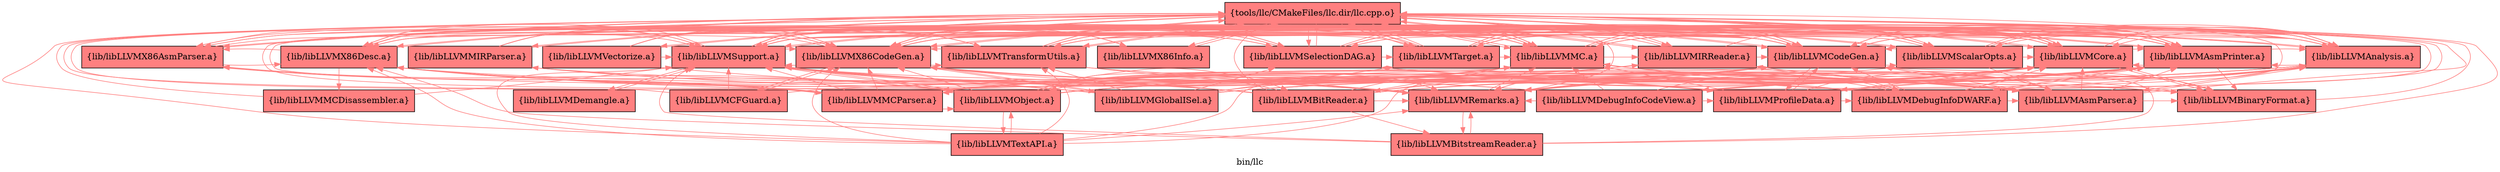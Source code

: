 digraph "bin/llc" {
	label="bin/llc";
	{ rank=same; Node0x55598c157b08;  }
	{ rank=same; Node0x55598c14d248; Node0x55598c14cd48; Node0x55598c14d2e8; Node0x55598c14ba38; Node0x55598c14b588; Node0x55598c14bee8; Node0x55598c14f778; Node0x55598c14f2c8; Node0x55598c150178; Node0x55598c14fae8; Node0x55598c14e238; Node0x55598c14ec38; Node0x55598c14e6e8; Node0x55598c1403b8; Node0x55598c1408b8; Node0x55598c13f878; Node0x55598c13fd78;  }
	{ rank=same; Node0x55598c1541d8; Node0x55598c1395b8; Node0x55598c138bb8; Node0x55598c1537d8; Node0x55598c13ee78; Node0x55598c152158; Node0x55598c14c438; Node0x55598c14dd88; Node0x55598c13f378; Node0x55598c154bd8; Node0x55598c1550d8; Node0x55598c149788; Node0x55598c153cd8;  }

	Node0x55598c157b08 [shape=record,shape=box,style=filled,fillcolor="1.000000 0.5 1",group=1,label="{tools/llc/CMakeFiles/llc.dir/llc.cpp.o}"];
	Node0x55598c157b08 -> Node0x55598c14d248[color="1.000000 0.5 1"];
	Node0x55598c157b08 -> Node0x55598c14cd48[color="1.000000 0.5 1"];
	Node0x55598c157b08 -> Node0x55598c14d2e8[color="1.000000 0.5 1"];
	Node0x55598c157b08 -> Node0x55598c14ba38[color="1.000000 0.5 1"];
	Node0x55598c157b08 -> Node0x55598c14b588[color="1.000000 0.5 1"];
	Node0x55598c157b08 -> Node0x55598c14bee8[color="1.000000 0.5 1"];
	Node0x55598c157b08 -> Node0x55598c14f778[color="1.000000 0.5 1"];
	Node0x55598c157b08 -> Node0x55598c14f2c8[color="1.000000 0.5 1"];
	Node0x55598c157b08 -> Node0x55598c150178[color="1.000000 0.5 1"];
	Node0x55598c157b08 -> Node0x55598c14fae8[color="1.000000 0.5 1"];
	Node0x55598c157b08 -> Node0x55598c14e238[color="1.000000 0.5 1"];
	Node0x55598c157b08 -> Node0x55598c14ec38[color="1.000000 0.5 1"];
	Node0x55598c157b08 -> Node0x55598c14e6e8[color="1.000000 0.5 1"];
	Node0x55598c157b08 -> Node0x55598c1403b8[color="1.000000 0.5 1"];
	Node0x55598c157b08 -> Node0x55598c1408b8[color="1.000000 0.5 1"];
	Node0x55598c157b08 -> Node0x55598c13f878[color="1.000000 0.5 1"];
	Node0x55598c157b08 -> Node0x55598c13fd78[color="1.000000 0.5 1"];
	Node0x55598c14d248 [shape=record,shape=box,style=filled,fillcolor="1.000000 0.5 1",group=1,label="{lib/libLLVMX86AsmParser.a}"];
	Node0x55598c14d248 -> Node0x55598c157b08[color="1.000000 0.5 1"];
	Node0x55598c14d248 -> Node0x55598c14d2e8[color="1.000000 0.5 1"];
	Node0x55598c14d248 -> Node0x55598c14ba38[color="1.000000 0.5 1"];
	Node0x55598c14d248 -> Node0x55598c14fae8[color="1.000000 0.5 1"];
	Node0x55598c14d248 -> Node0x55598c1403b8[color="1.000000 0.5 1"];
	Node0x55598c14d248 -> Node0x55598c1541d8[color="1.000000 0.5 1"];
	Node0x55598c14cd48 [shape=record,shape=box,style=filled,fillcolor="1.000000 0.5 1",group=1,label="{lib/libLLVMX86CodeGen.a}"];
	Node0x55598c14cd48 -> Node0x55598c157b08[color="1.000000 0.5 1"];
	Node0x55598c14cd48 -> Node0x55598c14d2e8[color="1.000000 0.5 1"];
	Node0x55598c14cd48 -> Node0x55598c14ba38[color="1.000000 0.5 1"];
	Node0x55598c14cd48 -> Node0x55598c14bee8[color="1.000000 0.5 1"];
	Node0x55598c14cd48 -> Node0x55598c14f2c8[color="1.000000 0.5 1"];
	Node0x55598c14cd48 -> Node0x55598c14f778[color="1.000000 0.5 1"];
	Node0x55598c14cd48 -> Node0x55598c14fae8[color="1.000000 0.5 1"];
	Node0x55598c14cd48 -> Node0x55598c1403b8[color="1.000000 0.5 1"];
	Node0x55598c14cd48 -> Node0x55598c14b588[color="1.000000 0.5 1"];
	Node0x55598c14cd48 -> Node0x55598c14e6e8[color="1.000000 0.5 1"];
	Node0x55598c14cd48 -> Node0x55598c1408b8[color="1.000000 0.5 1"];
	Node0x55598c14cd48 -> Node0x55598c1395b8[color="1.000000 0.5 1"];
	Node0x55598c14cd48 -> Node0x55598c138bb8[color="1.000000 0.5 1"];
	Node0x55598c14cd48 -> Node0x55598c1537d8[color="1.000000 0.5 1"];
	Node0x55598c14cd48 -> Node0x55598c13f878[color="1.000000 0.5 1"];
	Node0x55598c14d2e8 [shape=record,shape=box,style=filled,fillcolor="1.000000 0.5 1",group=1,label="{lib/libLLVMX86Desc.a}"];
	Node0x55598c14d2e8 -> Node0x55598c157b08[color="1.000000 0.5 1"];
	Node0x55598c14d2e8 -> Node0x55598c14fae8[color="1.000000 0.5 1"];
	Node0x55598c14d2e8 -> Node0x55598c1403b8[color="1.000000 0.5 1"];
	Node0x55598c14d2e8 -> Node0x55598c14cd48[color="1.000000 0.5 1"];
	Node0x55598c14d2e8 -> Node0x55598c14ba38[color="1.000000 0.5 1"];
	Node0x55598c14d2e8 -> Node0x55598c13ee78[color="1.000000 0.5 1"];
	Node0x55598c14d2e8 -> Node0x55598c14d248[color="1.000000 0.5 1"];
	Node0x55598c14d2e8 -> Node0x55598c152158[color="1.000000 0.5 1"];
	Node0x55598c14ba38 [shape=record,shape=box,style=filled,fillcolor="1.000000 0.5 1",group=1,label="{lib/libLLVMX86Info.a}"];
	Node0x55598c14ba38 -> Node0x55598c157b08[color="1.000000 0.5 1"];
	Node0x55598c14ba38 -> Node0x55598c1403b8[color="1.000000 0.5 1"];
	Node0x55598c14b588 [shape=record,shape=box,style=filled,fillcolor="1.000000 0.5 1",group=1,label="{lib/libLLVMAnalysis.a}"];
	Node0x55598c14b588 -> Node0x55598c157b08[color="1.000000 0.5 1"];
	Node0x55598c14b588 -> Node0x55598c14cd48[color="1.000000 0.5 1"];
	Node0x55598c14b588 -> Node0x55598c14f2c8[color="1.000000 0.5 1"];
	Node0x55598c14b588 -> Node0x55598c1403b8[color="1.000000 0.5 1"];
	Node0x55598c14b588 -> Node0x55598c14d2e8[color="1.000000 0.5 1"];
	Node0x55598c14b588 -> Node0x55598c1537d8[color="1.000000 0.5 1"];
	Node0x55598c14b588 -> Node0x55598c14f778[color="1.000000 0.5 1"];
	Node0x55598c14b588 -> Node0x55598c14bee8[color="1.000000 0.5 1"];
	Node0x55598c14b588 -> Node0x55598c14ec38[color="1.000000 0.5 1"];
	Node0x55598c14b588 -> Node0x55598c14c438[color="1.000000 0.5 1"];
	Node0x55598c14bee8 [shape=record,shape=box,style=filled,fillcolor="1.000000 0.5 1",group=1,label="{lib/libLLVMAsmPrinter.a}"];
	Node0x55598c14bee8 -> Node0x55598c157b08[color="1.000000 0.5 1"];
	Node0x55598c14bee8 -> Node0x55598c14cd48[color="1.000000 0.5 1"];
	Node0x55598c14bee8 -> Node0x55598c14d2e8[color="1.000000 0.5 1"];
	Node0x55598c14bee8 -> Node0x55598c14b588[color="1.000000 0.5 1"];
	Node0x55598c14bee8 -> Node0x55598c14f2c8[color="1.000000 0.5 1"];
	Node0x55598c14bee8 -> Node0x55598c14f778[color="1.000000 0.5 1"];
	Node0x55598c14bee8 -> Node0x55598c14fae8[color="1.000000 0.5 1"];
	Node0x55598c14bee8 -> Node0x55598c14dd88[color="1.000000 0.5 1"];
	Node0x55598c14bee8 -> Node0x55598c1403b8[color="1.000000 0.5 1"];
	Node0x55598c14bee8 -> Node0x55598c1408b8[color="1.000000 0.5 1"];
	Node0x55598c14bee8 -> Node0x55598c152158[color="1.000000 0.5 1"];
	Node0x55598c14bee8 -> Node0x55598c14d248[color="1.000000 0.5 1"];
	Node0x55598c14bee8 -> Node0x55598c1541d8[color="1.000000 0.5 1"];
	Node0x55598c14bee8 -> Node0x55598c13f378[color="1.000000 0.5 1"];
	Node0x55598c14bee8 -> Node0x55598c154bd8[color="1.000000 0.5 1"];
	Node0x55598c14f778 [shape=record,shape=box,style=filled,fillcolor="1.000000 0.5 1",group=1,label="{lib/libLLVMCodeGen.a}"];
	Node0x55598c14f778 -> Node0x55598c157b08[color="1.000000 0.5 1"];
	Node0x55598c14f778 -> Node0x55598c14cd48[color="1.000000 0.5 1"];
	Node0x55598c14f778 -> Node0x55598c14b588[color="1.000000 0.5 1"];
	Node0x55598c14f778 -> Node0x55598c14f2c8[color="1.000000 0.5 1"];
	Node0x55598c14f778 -> Node0x55598c1403b8[color="1.000000 0.5 1"];
	Node0x55598c14f778 -> Node0x55598c14fae8[color="1.000000 0.5 1"];
	Node0x55598c14f778 -> Node0x55598c14bee8[color="1.000000 0.5 1"];
	Node0x55598c14f778 -> Node0x55598c13f878[color="1.000000 0.5 1"];
	Node0x55598c14f778 -> Node0x55598c14d2e8[color="1.000000 0.5 1"];
	Node0x55598c14f778 -> Node0x55598c1408b8[color="1.000000 0.5 1"];
	Node0x55598c14f778 -> Node0x55598c1537d8[color="1.000000 0.5 1"];
	Node0x55598c14f778 -> Node0x55598c14ec38[color="1.000000 0.5 1"];
	Node0x55598c14f778 -> Node0x55598c14e6e8[color="1.000000 0.5 1"];
	Node0x55598c14f2c8 [shape=record,shape=box,style=filled,fillcolor="1.000000 0.5 1",group=1,label="{lib/libLLVMCore.a}"];
	Node0x55598c14f2c8 -> Node0x55598c157b08[color="1.000000 0.5 1"];
	Node0x55598c14f2c8 -> Node0x55598c1403b8[color="1.000000 0.5 1"];
	Node0x55598c14f2c8 -> Node0x55598c14cd48[color="1.000000 0.5 1"];
	Node0x55598c14f2c8 -> Node0x55598c14d2e8[color="1.000000 0.5 1"];
	Node0x55598c14f2c8 -> Node0x55598c14b588[color="1.000000 0.5 1"];
	Node0x55598c14f2c8 -> Node0x55598c14bee8[color="1.000000 0.5 1"];
	Node0x55598c14f2c8 -> Node0x55598c14f778[color="1.000000 0.5 1"];
	Node0x55598c14f2c8 -> Node0x55598c152158[color="1.000000 0.5 1"];
	Node0x55598c14f2c8 -> Node0x55598c14dd88[color="1.000000 0.5 1"];
	Node0x55598c150178 [shape=record,shape=box,style=filled,fillcolor="1.000000 0.5 1",group=1,label="{lib/libLLVMIRReader.a}"];
	Node0x55598c150178 -> Node0x55598c157b08[color="1.000000 0.5 1"];
	Node0x55598c150178 -> Node0x55598c14f778[color="1.000000 0.5 1"];
	Node0x55598c150178 -> Node0x55598c14f2c8[color="1.000000 0.5 1"];
	Node0x55598c150178 -> Node0x55598c14c438[color="1.000000 0.5 1"];
	Node0x55598c150178 -> Node0x55598c1403b8[color="1.000000 0.5 1"];
	Node0x55598c150178 -> Node0x55598c1550d8[color="1.000000 0.5 1"];
	Node0x55598c14fae8 [shape=record,shape=box,style=filled,fillcolor="1.000000 0.5 1",group=1,label="{lib/libLLVMMC.a}"];
	Node0x55598c14fae8 -> Node0x55598c157b08[color="1.000000 0.5 1"];
	Node0x55598c14fae8 -> Node0x55598c14d2e8[color="1.000000 0.5 1"];
	Node0x55598c14fae8 -> Node0x55598c1403b8[color="1.000000 0.5 1"];
	Node0x55598c14fae8 -> Node0x55598c14bee8[color="1.000000 0.5 1"];
	Node0x55598c14fae8 -> Node0x55598c14f778[color="1.000000 0.5 1"];
	Node0x55598c14fae8 -> Node0x55598c14b588[color="1.000000 0.5 1"];
	Node0x55598c14fae8 -> Node0x55598c14d248[color="1.000000 0.5 1"];
	Node0x55598c14fae8 -> Node0x55598c14cd48[color="1.000000 0.5 1"];
	Node0x55598c14fae8 -> Node0x55598c150178[color="1.000000 0.5 1"];
	Node0x55598c14fae8 -> Node0x55598c152158[color="1.000000 0.5 1"];
	Node0x55598c14e238 [shape=record,shape=box,style=filled,fillcolor="1.000000 0.5 1",group=1,label="{lib/libLLVMMIRParser.a}"];
	Node0x55598c14e238 -> Node0x55598c157b08[color="1.000000 0.5 1"];
	Node0x55598c14e238 -> Node0x55598c14cd48[color="1.000000 0.5 1"];
	Node0x55598c14e238 -> Node0x55598c14bee8[color="1.000000 0.5 1"];
	Node0x55598c14e238 -> Node0x55598c14f778[color="1.000000 0.5 1"];
	Node0x55598c14e238 -> Node0x55598c14f2c8[color="1.000000 0.5 1"];
	Node0x55598c14e238 -> Node0x55598c150178[color="1.000000 0.5 1"];
	Node0x55598c14e238 -> Node0x55598c14c438[color="1.000000 0.5 1"];
	Node0x55598c14e238 -> Node0x55598c1403b8[color="1.000000 0.5 1"];
	Node0x55598c14e238 -> Node0x55598c14fae8[color="1.000000 0.5 1"];
	Node0x55598c14e238 -> Node0x55598c152158[color="1.000000 0.5 1"];
	Node0x55598c14ec38 [shape=record,shape=box,style=filled,fillcolor="1.000000 0.5 1",group=1,label="{lib/libLLVMScalarOpts.a}"];
	Node0x55598c14ec38 -> Node0x55598c157b08[color="1.000000 0.5 1"];
	Node0x55598c14ec38 -> Node0x55598c14cd48[color="1.000000 0.5 1"];
	Node0x55598c14ec38 -> Node0x55598c14b588[color="1.000000 0.5 1"];
	Node0x55598c14ec38 -> Node0x55598c14f778[color="1.000000 0.5 1"];
	Node0x55598c14ec38 -> Node0x55598c14f2c8[color="1.000000 0.5 1"];
	Node0x55598c14ec38 -> Node0x55598c1403b8[color="1.000000 0.5 1"];
	Node0x55598c14ec38 -> Node0x55598c13f878[color="1.000000 0.5 1"];
	Node0x55598c14ec38 -> Node0x55598c14bee8[color="1.000000 0.5 1"];
	Node0x55598c14ec38 -> Node0x55598c14d2e8[color="1.000000 0.5 1"];
	Node0x55598c14ec38 -> Node0x55598c14c438[color="1.000000 0.5 1"];
	Node0x55598c14e6e8 [shape=record,shape=box,style=filled,fillcolor="1.000000 0.5 1",group=1,label="{lib/libLLVMSelectionDAG.a}"];
	Node0x55598c14e6e8 -> Node0x55598c157b08[color="1.000000 0.5 1"];
	Node0x55598c14e6e8 -> Node0x55598c14cd48[color="1.000000 0.5 1"];
	Node0x55598c14e6e8 -> Node0x55598c14b588[color="1.000000 0.5 1"];
	Node0x55598c14e6e8 -> Node0x55598c14f2c8[color="1.000000 0.5 1"];
	Node0x55598c14e6e8 -> Node0x55598c14f778[color="1.000000 0.5 1"];
	Node0x55598c14e6e8 -> Node0x55598c14ec38[color="1.000000 0.5 1"];
	Node0x55598c14e6e8 -> Node0x55598c1403b8[color="1.000000 0.5 1"];
	Node0x55598c14e6e8 -> Node0x55598c14fae8[color="1.000000 0.5 1"];
	Node0x55598c14e6e8 -> Node0x55598c14bee8[color="1.000000 0.5 1"];
	Node0x55598c14e6e8 -> Node0x55598c1408b8[color="1.000000 0.5 1"];
	Node0x55598c14e6e8 -> Node0x55598c13f878[color="1.000000 0.5 1"];
	Node0x55598c14e6e8 -> Node0x55598c14d2e8[color="1.000000 0.5 1"];
	Node0x55598c14e6e8 -> Node0x55598c14c438[color="1.000000 0.5 1"];
	Node0x55598c1403b8 [shape=record,shape=box,style=filled,fillcolor="1.000000 0.5 1",group=1,label="{lib/libLLVMSupport.a}"];
	Node0x55598c1403b8 -> Node0x55598c157b08[color="1.000000 0.5 1"];
	Node0x55598c1403b8 -> Node0x55598c14cd48[color="1.000000 0.5 1"];
	Node0x55598c1403b8 -> Node0x55598c14b588[color="1.000000 0.5 1"];
	Node0x55598c1403b8 -> Node0x55598c14bee8[color="1.000000 0.5 1"];
	Node0x55598c1403b8 -> Node0x55598c14f778[color="1.000000 0.5 1"];
	Node0x55598c1403b8 -> Node0x55598c14fae8[color="1.000000 0.5 1"];
	Node0x55598c1403b8 -> Node0x55598c14dd88[color="1.000000 0.5 1"];
	Node0x55598c1403b8 -> Node0x55598c14f2c8[color="1.000000 0.5 1"];
	Node0x55598c1403b8 -> Node0x55598c14d2e8[color="1.000000 0.5 1"];
	Node0x55598c1403b8 -> Node0x55598c14c438[color="1.000000 0.5 1"];
	Node0x55598c1403b8 -> Node0x55598c150178[color="1.000000 0.5 1"];
	Node0x55598c1403b8 -> Node0x55598c149788[color="1.000000 0.5 1"];
	Node0x55598c1403b8 -> Node0x55598c153cd8[color="1.000000 0.5 1"];
	Node0x55598c1408b8 [shape=record,shape=box,style=filled,fillcolor="1.000000 0.5 1",group=1,label="{lib/libLLVMTarget.a}"];
	Node0x55598c1408b8 -> Node0x55598c157b08[color="1.000000 0.5 1"];
	Node0x55598c1408b8 -> Node0x55598c14cd48[color="1.000000 0.5 1"];
	Node0x55598c1408b8 -> Node0x55598c14bee8[color="1.000000 0.5 1"];
	Node0x55598c1408b8 -> Node0x55598c14f2c8[color="1.000000 0.5 1"];
	Node0x55598c1408b8 -> Node0x55598c14fae8[color="1.000000 0.5 1"];
	Node0x55598c1408b8 -> Node0x55598c1403b8[color="1.000000 0.5 1"];
	Node0x55598c1408b8 -> Node0x55598c14b588[color="1.000000 0.5 1"];
	Node0x55598c1408b8 -> Node0x55598c14f778[color="1.000000 0.5 1"];
	Node0x55598c13f878 [shape=record,shape=box,style=filled,fillcolor="1.000000 0.5 1",group=1,label="{lib/libLLVMTransformUtils.a}"];
	Node0x55598c13f878 -> Node0x55598c157b08[color="1.000000 0.5 1"];
	Node0x55598c13f878 -> Node0x55598c14cd48[color="1.000000 0.5 1"];
	Node0x55598c13f878 -> Node0x55598c14b588[color="1.000000 0.5 1"];
	Node0x55598c13f878 -> Node0x55598c14f2c8[color="1.000000 0.5 1"];
	Node0x55598c13f878 -> Node0x55598c14f778[color="1.000000 0.5 1"];
	Node0x55598c13f878 -> Node0x55598c14e6e8[color="1.000000 0.5 1"];
	Node0x55598c13f878 -> Node0x55598c1403b8[color="1.000000 0.5 1"];
	Node0x55598c13f878 -> Node0x55598c14ec38[color="1.000000 0.5 1"];
	Node0x55598c13f878 -> Node0x55598c14d2e8[color="1.000000 0.5 1"];
	Node0x55598c13f878 -> Node0x55598c14bee8[color="1.000000 0.5 1"];
	Node0x55598c13f878 -> Node0x55598c14c438[color="1.000000 0.5 1"];
	Node0x55598c13f878 -> Node0x55598c14dd88[color="1.000000 0.5 1"];
	Node0x55598c13fd78 [shape=record,shape=box,style=filled,fillcolor="1.000000 0.5 1",group=1,label="{lib/libLLVMVectorize.a}"];
	Node0x55598c13fd78 -> Node0x55598c157b08[color="1.000000 0.5 1"];
	Node0x55598c13fd78 -> Node0x55598c1403b8[color="1.000000 0.5 1"];
	Node0x55598c13fd78 -> Node0x55598c14cd48[color="1.000000 0.5 1"];
	Node0x55598c13fd78 -> Node0x55598c14b588[color="1.000000 0.5 1"];
	Node0x55598c13fd78 -> Node0x55598c14bee8[color="1.000000 0.5 1"];
	Node0x55598c13fd78 -> Node0x55598c14f778[color="1.000000 0.5 1"];
	Node0x55598c13fd78 -> Node0x55598c14f2c8[color="1.000000 0.5 1"];
	Node0x55598c13fd78 -> Node0x55598c14c438[color="1.000000 0.5 1"];
	Node0x55598c13fd78 -> Node0x55598c14ec38[color="1.000000 0.5 1"];
	Node0x55598c13fd78 -> Node0x55598c13f878[color="1.000000 0.5 1"];
	Node0x55598c1541d8 [shape=record,shape=box,style=filled,fillcolor="1.000000 0.5 1",group=1,label="{lib/libLLVMMCParser.a}"];
	Node0x55598c1541d8 -> Node0x55598c157b08[color="1.000000 0.5 1"];
	Node0x55598c1541d8 -> Node0x55598c14d248[color="1.000000 0.5 1"];
	Node0x55598c1541d8 -> Node0x55598c14cd48[color="1.000000 0.5 1"];
	Node0x55598c1541d8 -> Node0x55598c14d2e8[color="1.000000 0.5 1"];
	Node0x55598c1541d8 -> Node0x55598c14b588[color="1.000000 0.5 1"];
	Node0x55598c1541d8 -> Node0x55598c14bee8[color="1.000000 0.5 1"];
	Node0x55598c1541d8 -> Node0x55598c14f2c8[color="1.000000 0.5 1"];
	Node0x55598c1541d8 -> Node0x55598c14f778[color="1.000000 0.5 1"];
	Node0x55598c1541d8 -> Node0x55598c14fae8[color="1.000000 0.5 1"];
	Node0x55598c1541d8 -> Node0x55598c1403b8[color="1.000000 0.5 1"];
	Node0x55598c1541d8 -> Node0x55598c153cd8[color="1.000000 0.5 1"];
	Node0x55598c1395b8 [shape=record,shape=box,style=filled,fillcolor="1.000000 0.5 1",group=1,label="{lib/libLLVMGlobalISel.a}"];
	Node0x55598c1395b8 -> Node0x55598c157b08[color="1.000000 0.5 1"];
	Node0x55598c1395b8 -> Node0x55598c14cd48[color="1.000000 0.5 1"];
	Node0x55598c1395b8 -> Node0x55598c14f2c8[color="1.000000 0.5 1"];
	Node0x55598c1395b8 -> Node0x55598c14f778[color="1.000000 0.5 1"];
	Node0x55598c1395b8 -> Node0x55598c1403b8[color="1.000000 0.5 1"];
	Node0x55598c1395b8 -> Node0x55598c14b588[color="1.000000 0.5 1"];
	Node0x55598c1395b8 -> Node0x55598c14bee8[color="1.000000 0.5 1"];
	Node0x55598c1395b8 -> Node0x55598c14fae8[color="1.000000 0.5 1"];
	Node0x55598c1395b8 -> Node0x55598c14e6e8[color="1.000000 0.5 1"];
	Node0x55598c1395b8 -> Node0x55598c1408b8[color="1.000000 0.5 1"];
	Node0x55598c1395b8 -> Node0x55598c13f878[color="1.000000 0.5 1"];
	Node0x55598c1395b8 -> Node0x55598c14e238[color="1.000000 0.5 1"];
	Node0x55598c138bb8 [shape=record,shape=box,style=filled,fillcolor="1.000000 0.5 1",group=1,label="{lib/libLLVMCFGuard.a}"];
	Node0x55598c138bb8 -> Node0x55598c157b08[color="1.000000 0.5 1"];
	Node0x55598c138bb8 -> Node0x55598c14cd48[color="1.000000 0.5 1"];
	Node0x55598c138bb8 -> Node0x55598c14f2c8[color="1.000000 0.5 1"];
	Node0x55598c138bb8 -> Node0x55598c1403b8[color="1.000000 0.5 1"];
	Node0x55598c1537d8 [shape=record,shape=box,style=filled,fillcolor="1.000000 0.5 1",group=1,label="{lib/libLLVMProfileData.a}"];
	Node0x55598c1537d8 -> Node0x55598c157b08[color="1.000000 0.5 1"];
	Node0x55598c1537d8 -> Node0x55598c14b588[color="1.000000 0.5 1"];
	Node0x55598c1537d8 -> Node0x55598c14f2c8[color="1.000000 0.5 1"];
	Node0x55598c1537d8 -> Node0x55598c14f778[color="1.000000 0.5 1"];
	Node0x55598c1537d8 -> Node0x55598c14fae8[color="1.000000 0.5 1"];
	Node0x55598c1537d8 -> Node0x55598c1403b8[color="1.000000 0.5 1"];
	Node0x55598c1537d8 -> Node0x55598c14d2e8[color="1.000000 0.5 1"];
	Node0x55598c1537d8 -> Node0x55598c14c438[color="1.000000 0.5 1"];
	Node0x55598c1537d8 -> Node0x55598c14cd48[color="1.000000 0.5 1"];
	Node0x55598c1537d8 -> Node0x55598c13f378[color="1.000000 0.5 1"];
	Node0x55598c13ee78 [shape=record,shape=box,style=filled,fillcolor="1.000000 0.5 1",group=1,label="{lib/libLLVMMCDisassembler.a}"];
	Node0x55598c13ee78 -> Node0x55598c157b08[color="1.000000 0.5 1"];
	Node0x55598c13ee78 -> Node0x55598c1403b8[color="1.000000 0.5 1"];
	Node0x55598c152158 [shape=record,shape=box,style=filled,fillcolor="1.000000 0.5 1",group=1,label="{lib/libLLVMBinaryFormat.a}"];
	Node0x55598c152158 -> Node0x55598c157b08[color="1.000000 0.5 1"];
	Node0x55598c152158 -> Node0x55598c14f2c8[color="1.000000 0.5 1"];
	Node0x55598c152158 -> Node0x55598c1403b8[color="1.000000 0.5 1"];
	Node0x55598c152158 -> Node0x55598c14dd88[color="1.000000 0.5 1"];
	Node0x55598c152158 -> Node0x55598c14f778[color="1.000000 0.5 1"];
	Node0x55598c14dd88 [shape=record,shape=box,style=filled,fillcolor="1.000000 0.5 1",group=1,label="{lib/libLLVMRemarks.a}"];
	Node0x55598c14dd88 -> Node0x55598c157b08[color="1.000000 0.5 1"];
	Node0x55598c14dd88 -> Node0x55598c1403b8[color="1.000000 0.5 1"];
	Node0x55598c14dd88 -> Node0x55598c14b588[color="1.000000 0.5 1"];
	Node0x55598c14dd88 -> Node0x55598c14f778[color="1.000000 0.5 1"];
	Node0x55598c14dd88 -> Node0x55598c14f2c8[color="1.000000 0.5 1"];
	Node0x55598c14dd88 -> Node0x55598c14fae8[color="1.000000 0.5 1"];
	Node0x55598c14dd88 -> Node0x55598c14d2e8[color="1.000000 0.5 1"];
	Node0x55598c14dd88 -> Node0x55598c151d48[color="1.000000 0.5 1"];
	Node0x55598c13f378 [shape=record,shape=box,style=filled,fillcolor="1.000000 0.5 1",group=1,label="{lib/libLLVMDebugInfoDWARF.a}"];
	Node0x55598c13f378 -> Node0x55598c157b08[color="1.000000 0.5 1"];
	Node0x55598c13f378 -> Node0x55598c14d2e8[color="1.000000 0.5 1"];
	Node0x55598c13f378 -> Node0x55598c14bee8[color="1.000000 0.5 1"];
	Node0x55598c13f378 -> Node0x55598c14f778[color="1.000000 0.5 1"];
	Node0x55598c13f378 -> Node0x55598c14fae8[color="1.000000 0.5 1"];
	Node0x55598c13f378 -> Node0x55598c1403b8[color="1.000000 0.5 1"];
	Node0x55598c13f378 -> Node0x55598c152158[color="1.000000 0.5 1"];
	Node0x55598c13f378 -> Node0x55598c14b588[color="1.000000 0.5 1"];
	Node0x55598c13f378 -> Node0x55598c14f2c8[color="1.000000 0.5 1"];
	Node0x55598c13f378 -> Node0x55598c14dd88[color="1.000000 0.5 1"];
	Node0x55598c13f378 -> Node0x55598c153cd8[color="1.000000 0.5 1"];
	Node0x55598c13f378 -> Node0x55598c14e6e8[color="1.000000 0.5 1"];
	Node0x55598c13f378 -> Node0x55598c14c438[color="1.000000 0.5 1"];
	Node0x55598c13f378 -> Node0x55598c14cd48[color="1.000000 0.5 1"];
	Node0x55598c154bd8 [shape=record,shape=box,style=filled,fillcolor="1.000000 0.5 1",group=1,label="{lib/libLLVMDebugInfoCodeView.a}"];
	Node0x55598c154bd8 -> Node0x55598c157b08[color="1.000000 0.5 1"];
	Node0x55598c154bd8 -> Node0x55598c14b588[color="1.000000 0.5 1"];
	Node0x55598c154bd8 -> Node0x55598c14f2c8[color="1.000000 0.5 1"];
	Node0x55598c154bd8 -> Node0x55598c1403b8[color="1.000000 0.5 1"];
	Node0x55598c154bd8 -> Node0x55598c14bee8[color="1.000000 0.5 1"];
	Node0x55598c154bd8 -> Node0x55598c14dd88[color="1.000000 0.5 1"];
	Node0x55598c154bd8 -> Node0x55598c14fae8[color="1.000000 0.5 1"];
	Node0x55598c154bd8 -> Node0x55598c14cd48[color="1.000000 0.5 1"];
	Node0x55598c154bd8 -> Node0x55598c14c438[color="1.000000 0.5 1"];
	Node0x55598c154bd8 -> Node0x55598c1537d8[color="1.000000 0.5 1"];
	Node0x55598c14c438 [shape=record,shape=box,style=filled,fillcolor="1.000000 0.5 1",group=1,label="{lib/libLLVMAsmParser.a}"];
	Node0x55598c14c438 -> Node0x55598c157b08[color="1.000000 0.5 1"];
	Node0x55598c14c438 -> Node0x55598c14cd48[color="1.000000 0.5 1"];
	Node0x55598c14c438 -> Node0x55598c14bee8[color="1.000000 0.5 1"];
	Node0x55598c14c438 -> Node0x55598c14f778[color="1.000000 0.5 1"];
	Node0x55598c14c438 -> Node0x55598c14f2c8[color="1.000000 0.5 1"];
	Node0x55598c14c438 -> Node0x55598c150178[color="1.000000 0.5 1"];
	Node0x55598c14c438 -> Node0x55598c1403b8[color="1.000000 0.5 1"];
	Node0x55598c14c438 -> Node0x55598c14b588[color="1.000000 0.5 1"];
	Node0x55598c14c438 -> Node0x55598c152158[color="1.000000 0.5 1"];
	Node0x55598c1550d8 [shape=record,shape=box,style=filled,fillcolor="1.000000 0.5 1",group=1,label="{lib/libLLVMBitReader.a}"];
	Node0x55598c1550d8 -> Node0x55598c157b08[color="1.000000 0.5 1"];
	Node0x55598c1550d8 -> Node0x55598c14cd48[color="1.000000 0.5 1"];
	Node0x55598c1550d8 -> Node0x55598c14d2e8[color="1.000000 0.5 1"];
	Node0x55598c1550d8 -> Node0x55598c14b588[color="1.000000 0.5 1"];
	Node0x55598c1550d8 -> Node0x55598c14f778[color="1.000000 0.5 1"];
	Node0x55598c1550d8 -> Node0x55598c14f2c8[color="1.000000 0.5 1"];
	Node0x55598c1550d8 -> Node0x55598c14c438[color="1.000000 0.5 1"];
	Node0x55598c1550d8 -> Node0x55598c14dd88[color="1.000000 0.5 1"];
	Node0x55598c1550d8 -> Node0x55598c14ec38[color="1.000000 0.5 1"];
	Node0x55598c1550d8 -> Node0x55598c1403b8[color="1.000000 0.5 1"];
	Node0x55598c1550d8 -> Node0x55598c153cd8[color="1.000000 0.5 1"];
	Node0x55598c1550d8 -> Node0x55598c151d48[color="1.000000 0.5 1"];
	Node0x55598c1550d8 -> Node0x55598c14fae8[color="1.000000 0.5 1"];
	Node0x55598c151d48 [shape=record,shape=box,style=filled,fillcolor="1.000000 0.5 1",group=1,label="{lib/libLLVMBitstreamReader.a}"];
	Node0x55598c151d48 -> Node0x55598c157b08[color="1.000000 0.5 1"];
	Node0x55598c151d48 -> Node0x55598c14d2e8[color="1.000000 0.5 1"];
	Node0x55598c151d48 -> Node0x55598c14f778[color="1.000000 0.5 1"];
	Node0x55598c151d48 -> Node0x55598c14dd88[color="1.000000 0.5 1"];
	Node0x55598c151d48 -> Node0x55598c1403b8[color="1.000000 0.5 1"];
	Node0x55598c153cd8 [shape=record,shape=box,style=filled,fillcolor="1.000000 0.5 1",group=1,label="{lib/libLLVMObject.a}"];
	Node0x55598c153cd8 -> Node0x55598c157b08[color="1.000000 0.5 1"];
	Node0x55598c153cd8 -> Node0x55598c14f778[color="1.000000 0.5 1"];
	Node0x55598c153cd8 -> Node0x55598c1403b8[color="1.000000 0.5 1"];
	Node0x55598c153cd8 -> Node0x55598c152158[color="1.000000 0.5 1"];
	Node0x55598c153cd8 -> Node0x55598c14fae8[color="1.000000 0.5 1"];
	Node0x55598c153cd8 -> Node0x55598c14dd88[color="1.000000 0.5 1"];
	Node0x55598c153cd8 -> Node0x55598c14f2c8[color="1.000000 0.5 1"];
	Node0x55598c153cd8 -> Node0x55598c14d2e8[color="1.000000 0.5 1"];
	Node0x55598c153cd8 -> Node0x55598c14bee8[color="1.000000 0.5 1"];
	Node0x55598c153cd8 -> Node0x55598c13f378[color="1.000000 0.5 1"];
	Node0x55598c153cd8 -> Node0x55598c150178[color="1.000000 0.5 1"];
	Node0x55598c153cd8 -> Node0x55598c1550d8[color="1.000000 0.5 1"];
	Node0x55598c153cd8 -> Node0x55598c14cd48[color="1.000000 0.5 1"];
	Node0x55598c153cd8 -> Node0x55598c14d248[color="1.000000 0.5 1"];
	Node0x55598c153cd8 -> Node0x55598c1541d8[color="1.000000 0.5 1"];
	Node0x55598c153cd8 -> Node0x55598c14b588[color="1.000000 0.5 1"];
	Node0x55598c153cd8 -> Node0x55598c14c438[color="1.000000 0.5 1"];
	Node0x55598c153cd8 -> Node0x55598c150d58[color="1.000000 0.5 1"];
	Node0x55598c149788 [shape=record,shape=box,style=filled,fillcolor="1.000000 0.5 1",group=1,label="{lib/libLLVMDemangle.a}"];
	Node0x55598c149788 -> Node0x55598c1403b8[color="1.000000 0.5 1"];
	Node0x55598c150d58 [shape=record,shape=box,style=filled,fillcolor="1.000000 0.5 1",group=1,label="{lib/libLLVMTextAPI.a}"];
	Node0x55598c150d58 -> Node0x55598c157b08[color="1.000000 0.5 1"];
	Node0x55598c150d58 -> Node0x55598c1403b8[color="1.000000 0.5 1"];
	Node0x55598c150d58 -> Node0x55598c14d2e8[color="1.000000 0.5 1"];
	Node0x55598c150d58 -> Node0x55598c14f778[color="1.000000 0.5 1"];
	Node0x55598c150d58 -> Node0x55598c14fae8[color="1.000000 0.5 1"];
	Node0x55598c150d58 -> Node0x55598c153cd8[color="1.000000 0.5 1"];
	Node0x55598c150d58 -> Node0x55598c14cd48[color="1.000000 0.5 1"];
	Node0x55598c150d58 -> Node0x55598c14dd88[color="1.000000 0.5 1"];
	Node0x55598c150d58 -> Node0x55598c13f878[color="1.000000 0.5 1"];
}
